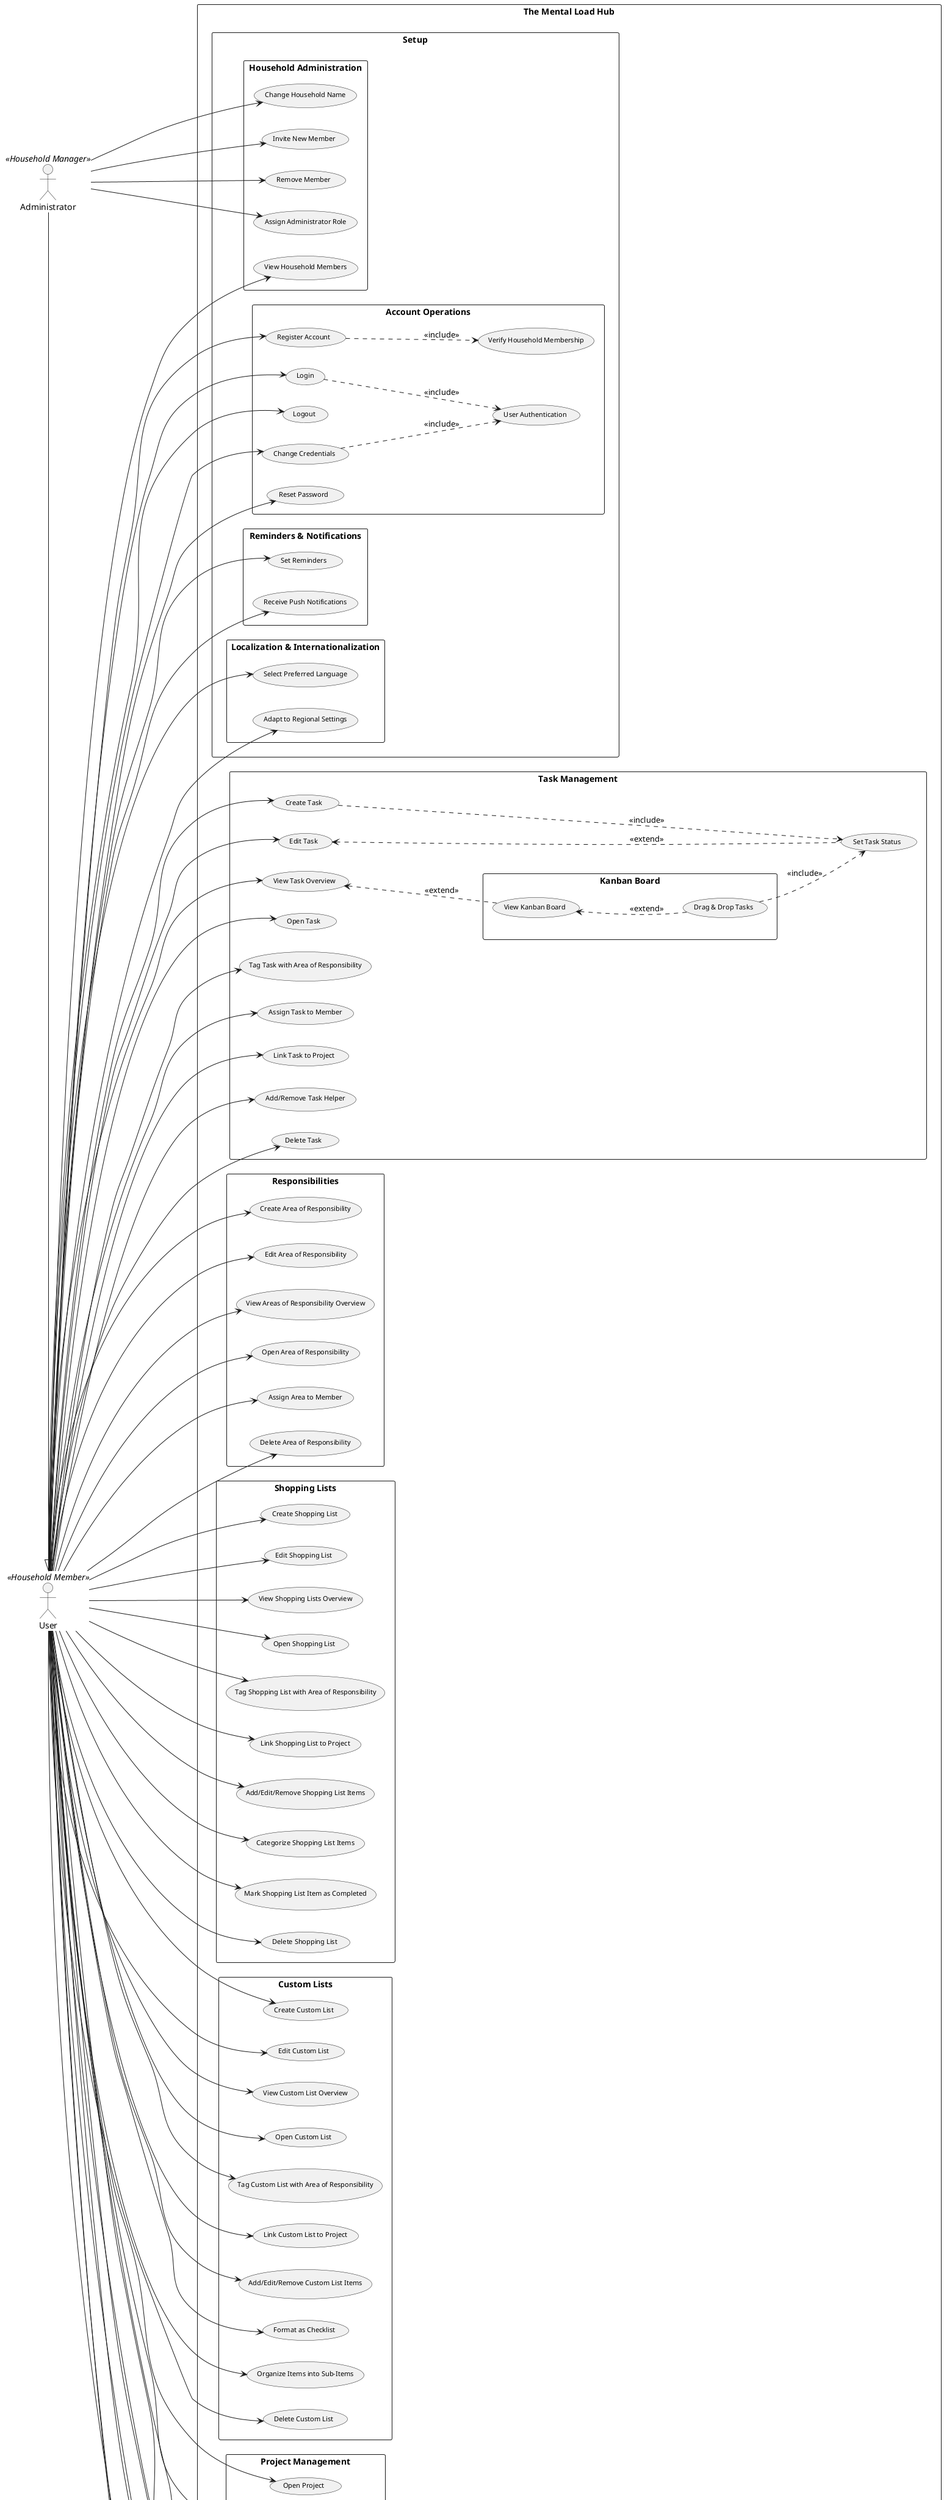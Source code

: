 @startuml
left to right direction


skinparam usecase {
  FontSize 11
}

' Define primary actors
actor Root <<System Administrator>>
actor Administrator <<Household Manager>>
actor User <<Household Member>>

Administrator -|> User

' Mental Load Hub Application
rectangle "The Mental Load Hub" {

  ' Household Setup (only Root performs these)
  rectangle "System Setup" {
    (Create Household) as UC_CreateHousehold
    (Create Initial Admin Account) as UC_CreateAdminAccount
    (Send Invitation to Administrator) as UC_SendInvitation
    (Remove Household) as UC_RemoveHousehold

    Root ----> UC_CreateHousehold
    Root ----> UC_CreateAdminAccount
    Root ----> UC_SendInvitation
    Root ----> UC_RemoveHousehold
  }

  rectangle "Setup" {

    ' Account Operations (for all users)
    rectangle "Account Operations" {
      (Register Account) as UC_Register
      (Login) as UC_Login
      (Logout) as UC_Logout
      (Change Credentials) as UC_ChangeCredentials
      (Reset Password) as UC_ResetPassword
      (Verify Household Membership) as UC_VerifyHousehold
      (User Authentication) as UC_UserAuthentication

      User ----> UC_Register
      User ----> UC_Login
      User ----> UC_ChangeCredentials
      User ----> UC_ResetPassword
      User ----> UC_Logout

      ' Registration includes verifying household membership
      UC_Register ..> UC_VerifyHousehold: <<include>>
      UC_Login ..> UC_UserAuthentication : <<include>>
      UC_ChangeCredentials ..> UC_UserAuthentication : <<include>>
    }

    ' Household Administration (Admin-centric)
    rectangle "Household Administration" {
      (Change Household Name) as UC_ChangeHouseholdName
      (Invite New Member) as UC_InviteMember
      (Remove Member) as UC_RemoveMember
      (Assign Administrator Role) as UC_AssignAdminRole
      (View Household Members) as UC_ViewHouseholdMembers

      Administrator --> UC_ChangeHouseholdName
      Administrator --> UC_InviteMember
      Administrator --> UC_RemoveMember
      Administrator --> UC_AssignAdminRole
      User ----> UC_ViewHouseholdMembers
    }

    ' Reminders & Notifications
    rectangle "Reminders & Notifications" {
      (Set Reminders) as UC_SetReminders
      (Receive Push Notifications) as UC_PushNotifications
      User ----> UC_SetReminders
      User ----> UC_PushNotifications
    }

    ' Localization & Internationalization
    rectangle "Localization & Internationalization" {
      (Select Preferred Language) as UC_SelectLanguage
      (Adapt to Regional Settings) as UC_RegionalSettings
      User ----> UC_SelectLanguage
      User ----> UC_RegionalSettings
    }
  }

  ' Task Management
  rectangle "Task Management" {
    ' Create Task
    (Create Task) as UC_CreateTask
    (Edit Task) as UC_EditTask
    (View Task Overview) as UC_ViewTaskOverview
    (Open Task) as UC_OpenTask
    (Tag Task with Area of Responsibility) as UC_TagTaskArea
    (Assign Task to Member) as UC_AssignTaskMember
    (Link Task to Project) as UC_LinkTaskProject
    (Add/Remove Task Helper) as UC_AddRemoveTaskHelper
    (Set Task Status) as UC_SetTaskStatus
    (Delete Task) as UC_DeleteTask

    User ----> UC_CreateTask
    User ----> UC_EditTask
    User ----> UC_ViewTaskOverview
    User ----> UC_OpenTask
    User ----> UC_TagTaskArea
    User ----> UC_AssignTaskMember
    User ----> UC_LinkTaskProject
    User ----> UC_AddRemoveTaskHelper
    User ----> UC_DeleteTask

    ' Set Status
    UC_CreateTask ....> UC_SetTaskStatus : <<include>>
    UC_EditTask <.... UC_SetTaskStatus : <<extend>>

    ' Kanban Board
    rectangle "Kanban Board" {
      (View Kanban Board) as UC_ViewKanban
      (Drag & Drop Tasks) as UC_DragDropTasks
      UC_ViewTaskOverview <.. UC_ViewKanban : <<extend>>
      UC_ViewKanban <.. UC_DragDropTasks : <<extend>>
      UC_DragDropTasks ..> UC_SetTaskStatus : <<include>>
    }
  }

  ' Responsibilities (Areas of Responsibility)
  rectangle "Responsibilities" {
    (Create Area of Responsibility) as UC_CreateArea
    (Edit Area of Responsibility) as UC_EditArea
    (View Areas of Responsibility Overview) as UC_ViewAreasOverview
    (Open Area of Responsibility) as UC_OpenArea
    (Assign Area to Member) as UC_AssignAreaMember
    (Delete Area of Responsibility) as UC_DeleteArea

    User ----> UC_CreateArea
    User ----> UC_EditArea
    User ----> UC_ViewAreasOverview
    User ----> UC_OpenArea
    User ----> UC_AssignAreaMember
    User ----> UC_DeleteArea
  }

  ' Shopping Lists
  rectangle "Shopping Lists" {
    (Create Shopping List) as UC_CreateShoppingList
    (Edit Shopping List) as UC_EditShoppingList
    (View Shopping Lists Overview) as UC_ViewShoppingListsOverview
    (Open Shopping List) as UC_OpenShoppingList
    (Tag Shopping List with Area of Responsibility) as UC_TagShoppingListArea
    (Link Shopping List to Project) as UC_LinkShoppingListProject
    (Add/Edit/Remove Shopping List Items) as UC_AddEditRemoveShoppingListItems
    (Categorize Shopping List Items) as UC_CategorizeShoppingListItems
    (Mark Shopping List Item as Completed) as UC_MarkShoppingItemCompleted
    (Delete Shopping List) as UC_DeleteShoppingList

    User ----> UC_CreateShoppingList
    User ----> UC_EditShoppingList
    User ----> UC_ViewShoppingListsOverview
    User ----> UC_OpenShoppingList
    User ----> UC_TagShoppingListArea
    User ----> UC_LinkShoppingListProject
    User ----> UC_AddEditRemoveShoppingListItems
    User ----> UC_CategorizeShoppingListItems
    User ----> UC_MarkShoppingItemCompleted
    User ----> UC_DeleteShoppingList
  }

  ' Custom Lists
  rectangle "Custom Lists" {
    (Create Custom List) as UC_CreateCustomList
    (Edit Custom List) as UC_EditCustomList
    (View Custom List Overview) as UC_ViewCustomListOverview
    (Open Custom List) as UC_OpenCustomList
    (Tag Custom List with Area of Responsibility) as UC_TagCustomListArea
    (Link Custom List to Project) as UC_LinkCustomListProject
    (Add/Edit/Remove Custom List Items) as UC_AddEditRemoveCustomListItems
    (Format as Checklist) as UC_FormatCustomListChecklist
    (Organize Items into Sub-Items) as UC_OrganizeCustomListSubItems
    (Delete Custom List) as UC_DeleteCustomList

    User ----> UC_CreateCustomList
    User ----> UC_EditCustomList
    User ----> UC_ViewCustomListOverview
    User ----> UC_OpenCustomList
    User ----> UC_TagCustomListArea
    User ----> UC_LinkCustomListProject
    User ----> UC_AddEditRemoveCustomListItems
    User ----> UC_FormatCustomListChecklist
    User ----> UC_OrganizeCustomListSubItems
    User ----> UC_DeleteCustomList
  }

  ' Project Management
  rectangle "Project Management" {
    (Create Project) as UC_CreateProject
    (Edit Project) as UC_EditProject
    (View Projects Overview) as UC_ViewProjectsOverview
    (Open Project) as UC_OpenProject
    (Tag Project with Area of Responsibility) as UC_TagProjectArea
    (Assign Project Roles to Members) as UC_AssignProjectRolesMembers
    (Create/Link Tasks to Project) as UC_CreateLinkTasks
    (Create/Link Shopping Lists to Project) as UC_CreateLinkShoppingLists
    (Create/Link Custom Lists to Project) as UC_CreateLinkCustomLists
    (Mark Project as Done) as UC_MarkProjectDone
    (Delete Project) as UC_DeleteProject

    User ----> UC_CreateProject
    User ----> UC_EditProject
    User ----> UC_ViewProjectsOverview
    User ----> UC_OpenProject
    User ----> UC_TagProjectArea
    User ----> UC_AssignProjectRolesMembers
    User ----> UC_CreateLinkTasks
    User ----> UC_CreateLinkShoppingLists
    User ----> UC_CreateLinkCustomLists
    User ----> UC_MarkProjectDone
    User ----> UC_DeleteProject

  }
}

@enduml
